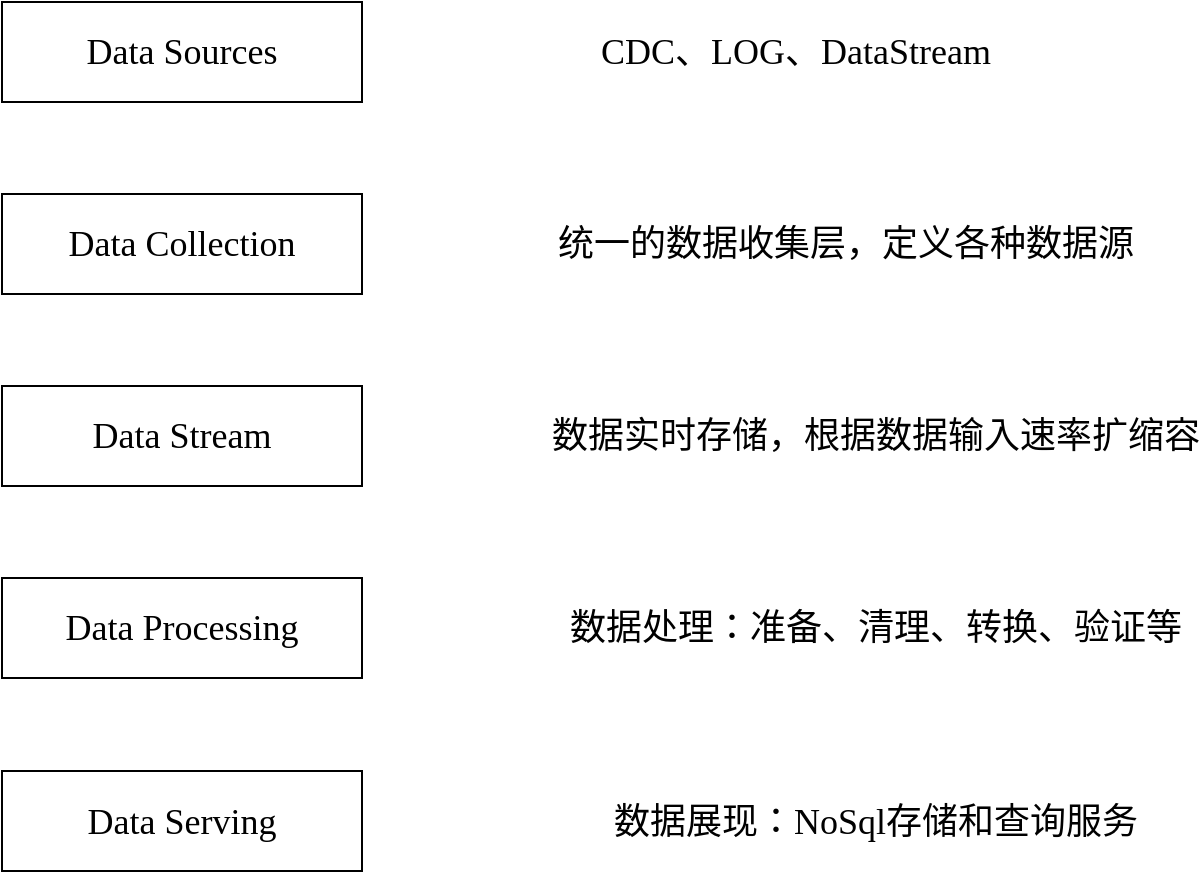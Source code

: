 <mxfile version="20.4.0" type="github">
  <diagram id="ZdluTsKQ5CtIYbD5Ews_" name="第 1 页">
    <mxGraphModel dx="1220" dy="681" grid="1" gridSize="10" guides="1" tooltips="1" connect="1" arrows="1" fold="1" page="1" pageScale="1" pageWidth="827" pageHeight="1169" math="0" shadow="0">
      <root>
        <mxCell id="0" />
        <mxCell id="1" parent="0" />
        <mxCell id="8G_feEFNQOoTcOB50a_I-1" value="&lt;font style=&quot;font-size: 18px;&quot; face=&quot;Lucida Console&quot;&gt;Data Sources&lt;/font&gt;" style="rounded=0;whiteSpace=wrap;html=1;" vertex="1" parent="1">
          <mxGeometry x="80" y="150" width="180" height="50" as="geometry" />
        </mxCell>
        <mxCell id="8G_feEFNQOoTcOB50a_I-2" value="&lt;font style=&quot;font-size: 18px;&quot; face=&quot;Lucida Console&quot;&gt;Data Collection&lt;/font&gt;" style="rounded=0;whiteSpace=wrap;html=1;" vertex="1" parent="1">
          <mxGeometry x="80" y="246" width="180" height="50" as="geometry" />
        </mxCell>
        <mxCell id="8G_feEFNQOoTcOB50a_I-3" value="&lt;font style=&quot;font-size: 18px;&quot; face=&quot;Lucida Console&quot;&gt;Data Stream&lt;/font&gt;" style="rounded=0;whiteSpace=wrap;html=1;" vertex="1" parent="1">
          <mxGeometry x="80" y="342" width="180" height="50" as="geometry" />
        </mxCell>
        <mxCell id="8G_feEFNQOoTcOB50a_I-4" value="&lt;font style=&quot;font-size: 18px;&quot; face=&quot;Lucida Console&quot;&gt;Data Processing&lt;/font&gt;" style="rounded=0;whiteSpace=wrap;html=1;" vertex="1" parent="1">
          <mxGeometry x="80" y="438" width="180" height="50" as="geometry" />
        </mxCell>
        <mxCell id="8G_feEFNQOoTcOB50a_I-5" value="&lt;font style=&quot;font-size: 18px;&quot; face=&quot;Lucida Console&quot;&gt;Data Serving&lt;/font&gt;" style="rounded=0;whiteSpace=wrap;html=1;" vertex="1" parent="1">
          <mxGeometry x="80" y="534.5" width="180" height="50" as="geometry" />
        </mxCell>
        <mxCell id="8G_feEFNQOoTcOB50a_I-7" value="CDC、LOG、DataStream" style="text;html=1;strokeColor=none;fillColor=none;align=center;verticalAlign=middle;whiteSpace=wrap;rounded=0;fontFamily=Lucida Console;fontSize=18;" vertex="1" parent="1">
          <mxGeometry x="354" y="160" width="246" height="30" as="geometry" />
        </mxCell>
        <mxCell id="8G_feEFNQOoTcOB50a_I-8" value="统一的数据收集层，定义各种数据源" style="text;html=1;strokeColor=none;fillColor=none;align=center;verticalAlign=middle;whiteSpace=wrap;rounded=0;fontFamily=Lucida Console;fontSize=18;" vertex="1" parent="1">
          <mxGeometry x="354" y="256" width="296" height="30" as="geometry" />
        </mxCell>
        <mxCell id="8G_feEFNQOoTcOB50a_I-9" value="数据实时存储，根据数据输入速率扩缩容" style="text;html=1;strokeColor=none;fillColor=none;align=center;verticalAlign=middle;whiteSpace=wrap;rounded=0;fontFamily=Lucida Console;fontSize=18;" vertex="1" parent="1">
          <mxGeometry x="354" y="352" width="326" height="30" as="geometry" />
        </mxCell>
        <mxCell id="8G_feEFNQOoTcOB50a_I-10" value="数据处理：准备、清理、转换、验证等" style="text;html=1;strokeColor=none;fillColor=none;align=center;verticalAlign=middle;whiteSpace=wrap;rounded=0;fontFamily=Lucida Console;fontSize=18;" vertex="1" parent="1">
          <mxGeometry x="354" y="448" width="326" height="30" as="geometry" />
        </mxCell>
        <mxCell id="8G_feEFNQOoTcOB50a_I-11" value="数据展现：NoSql存储和查询服务" style="text;html=1;strokeColor=none;fillColor=none;align=center;verticalAlign=middle;whiteSpace=wrap;rounded=0;fontFamily=Lucida Console;fontSize=18;" vertex="1" parent="1">
          <mxGeometry x="354" y="544.5" width="326" height="30" as="geometry" />
        </mxCell>
      </root>
    </mxGraphModel>
  </diagram>
</mxfile>
